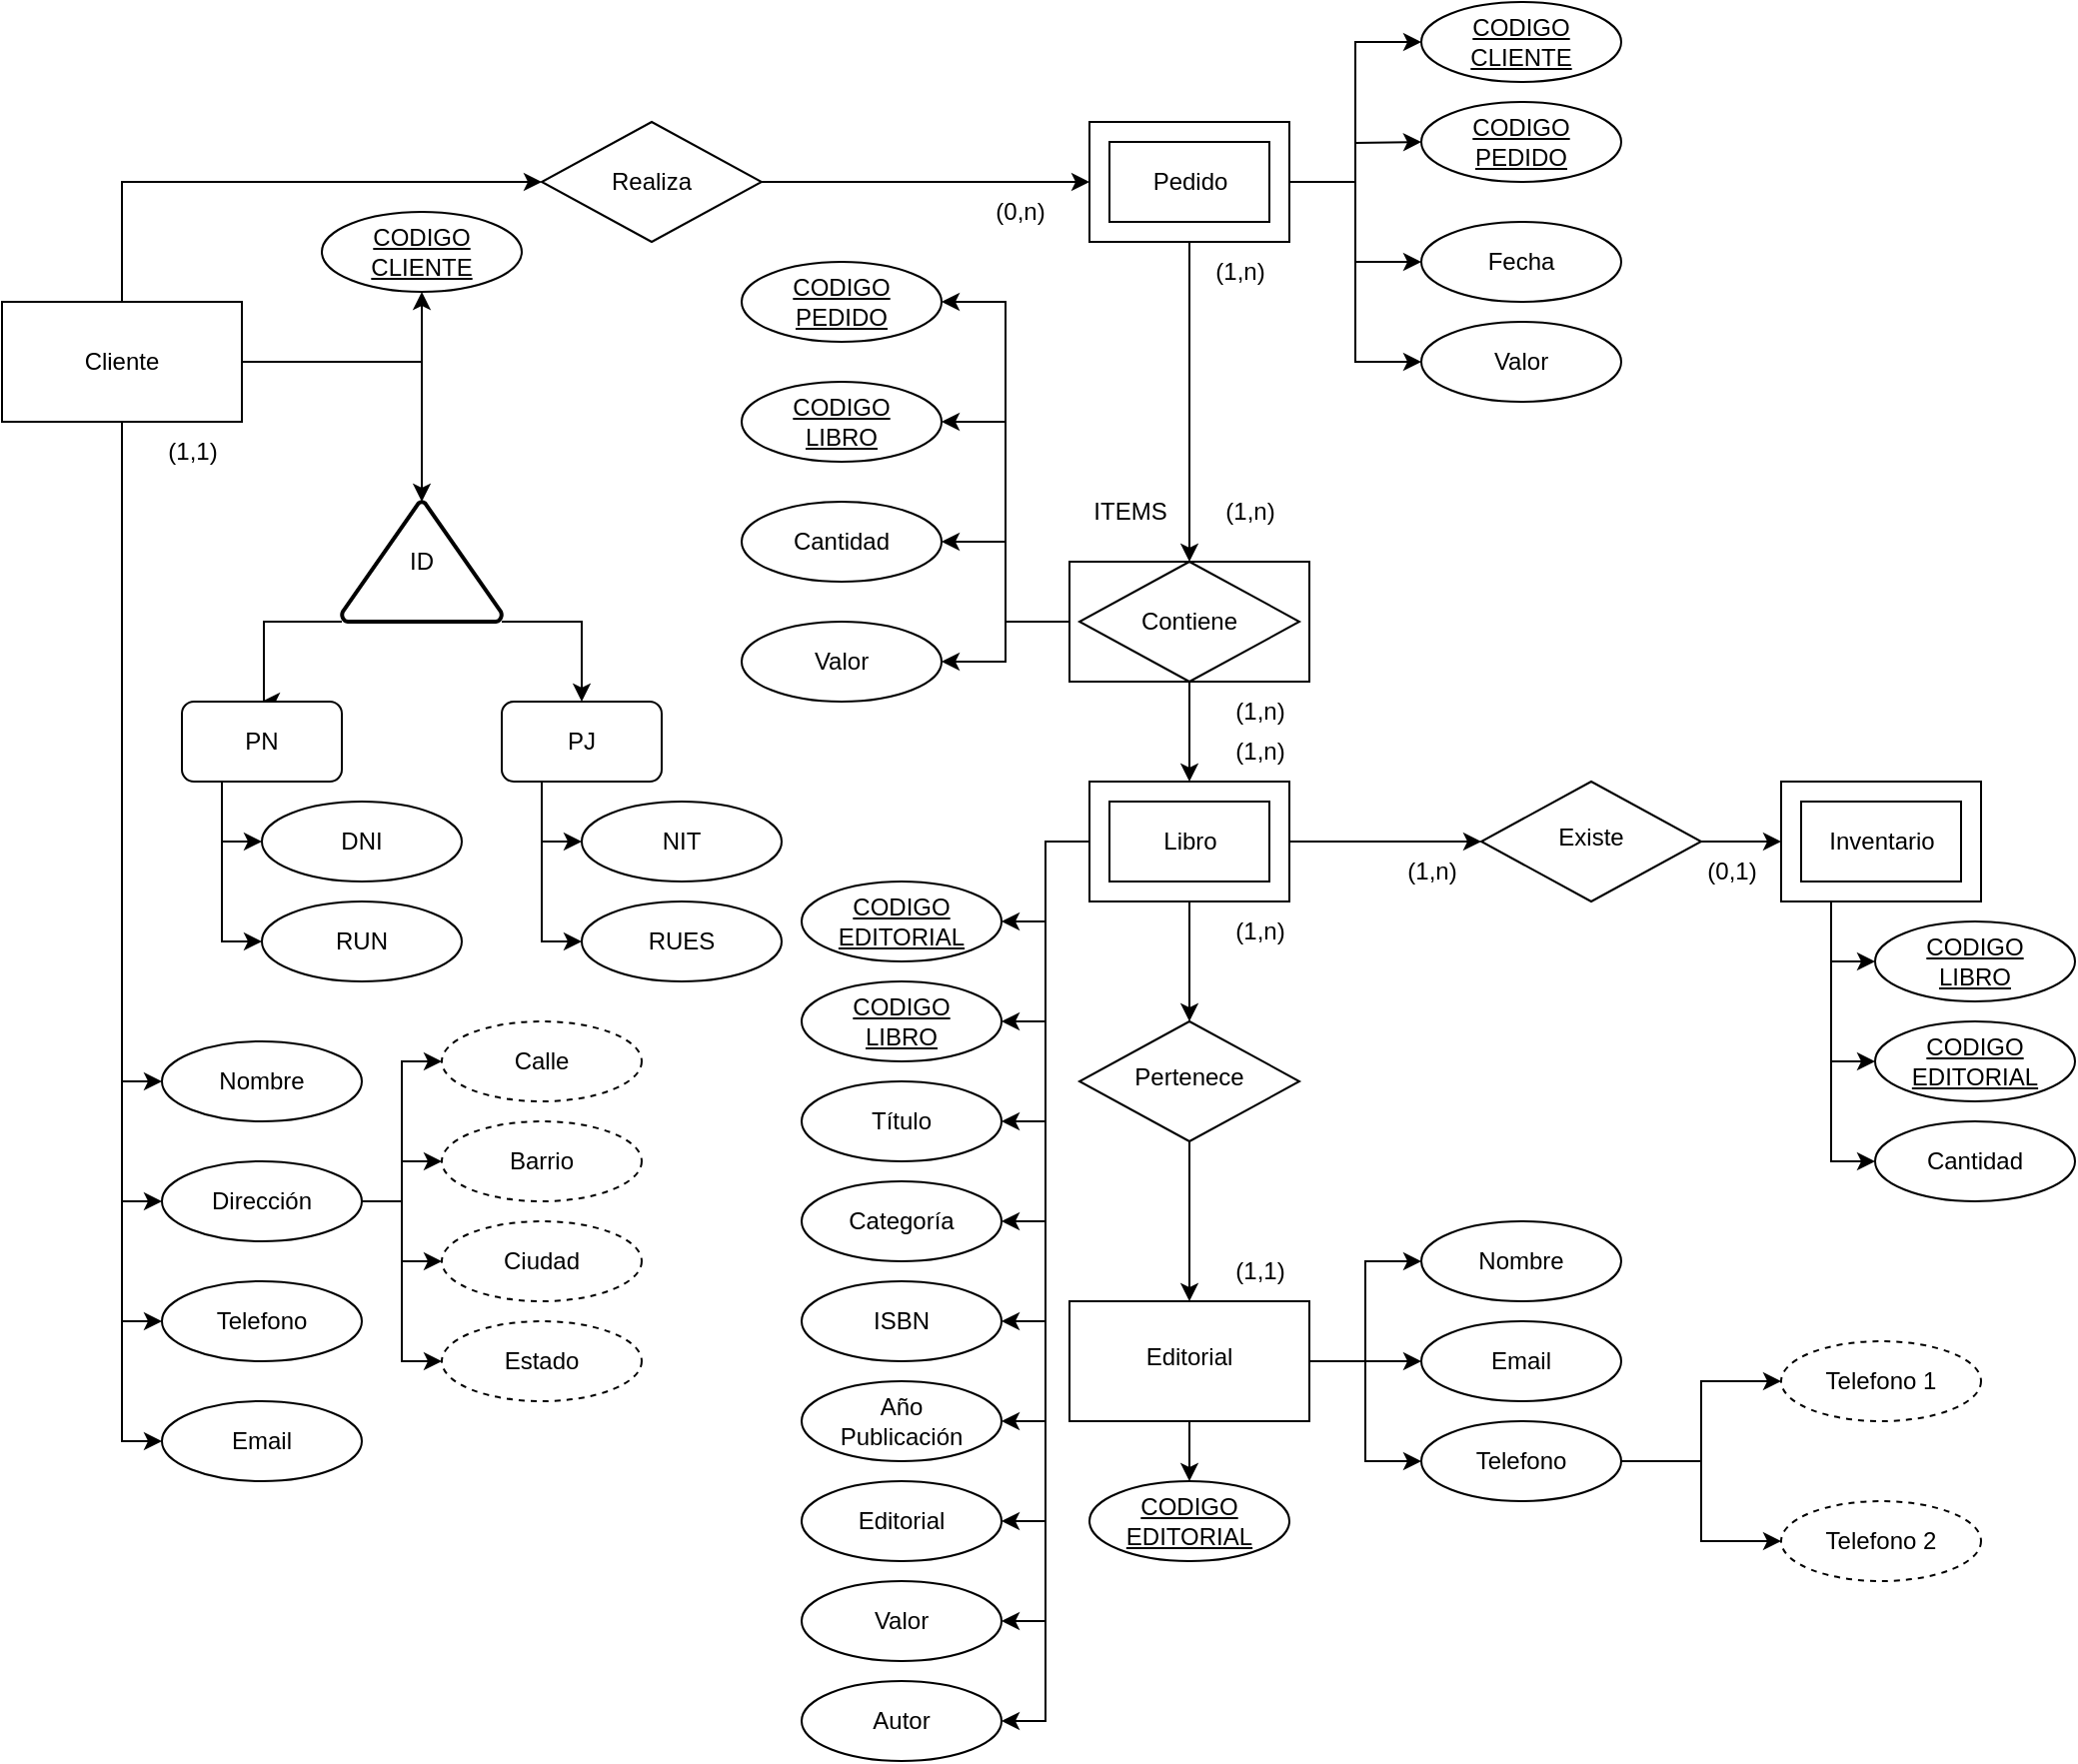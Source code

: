 <mxfile version="28.0.7">
  <diagram name="Página-1" id="wKJkgjvx-LNxscjWsxbJ">
    <mxGraphModel dx="2430" dy="877" grid="1" gridSize="10" guides="1" tooltips="1" connect="1" arrows="1" fold="1" page="1" pageScale="1" pageWidth="827" pageHeight="1169" math="0" shadow="0">
      <root>
        <mxCell id="0" />
        <mxCell id="1" parent="0" />
        <mxCell id="hLjN54tpJvyU8sjbUc9N-39" style="edgeStyle=orthogonalEdgeStyle;rounded=0;orthogonalLoop=1;jettySize=auto;html=1;exitX=0.5;exitY=1;exitDx=0;exitDy=0;exitPerimeter=0;entryX=0.5;entryY=0;entryDx=0;entryDy=0;" parent="1" source="hLjN54tpJvyU8sjbUc9N-3" target="hLjN54tpJvyU8sjbUc9N-42" edge="1">
          <mxGeometry relative="1" as="geometry">
            <mxPoint x="384" y="320" as="targetPoint" />
          </mxGeometry>
        </mxCell>
        <mxCell id="nqYZnZJpOVF91P2B-A_t-28" style="edgeStyle=orthogonalEdgeStyle;rounded=0;orthogonalLoop=1;jettySize=auto;html=1;exitX=1;exitY=0.5;exitDx=0;exitDy=0;exitPerimeter=0;entryX=0;entryY=0.5;entryDx=0;entryDy=0;" edge="1" parent="1" source="hLjN54tpJvyU8sjbUc9N-3">
          <mxGeometry relative="1" as="geometry">
            <mxPoint x="500" y="200" as="targetPoint" />
          </mxGeometry>
        </mxCell>
        <mxCell id="nqYZnZJpOVF91P2B-A_t-68" style="edgeStyle=orthogonalEdgeStyle;rounded=0;orthogonalLoop=1;jettySize=auto;html=1;exitX=1;exitY=0.5;exitDx=0;exitDy=0;exitPerimeter=0;entryX=0;entryY=0.5;entryDx=0;entryDy=0;" edge="1" parent="1" source="hLjN54tpJvyU8sjbUc9N-3" target="nqYZnZJpOVF91P2B-A_t-64">
          <mxGeometry relative="1" as="geometry" />
        </mxCell>
        <mxCell id="nqYZnZJpOVF91P2B-A_t-70" style="edgeStyle=orthogonalEdgeStyle;rounded=0;orthogonalLoop=1;jettySize=auto;html=1;exitX=1;exitY=0.5;exitDx=0;exitDy=0;exitPerimeter=0;entryX=0;entryY=0.5;entryDx=0;entryDy=0;" edge="1" parent="1" source="hLjN54tpJvyU8sjbUc9N-3" target="nqYZnZJpOVF91P2B-A_t-65">
          <mxGeometry relative="1" as="geometry" />
        </mxCell>
        <mxCell id="nqYZnZJpOVF91P2B-A_t-73" style="edgeStyle=orthogonalEdgeStyle;rounded=0;orthogonalLoop=1;jettySize=auto;html=1;exitX=1;exitY=0.5;exitDx=0;exitDy=0;exitPerimeter=0;entryX=0;entryY=0.5;entryDx=0;entryDy=0;" edge="1" parent="1" source="hLjN54tpJvyU8sjbUc9N-3" target="nqYZnZJpOVF91P2B-A_t-71">
          <mxGeometry relative="1" as="geometry" />
        </mxCell>
        <mxCell id="hLjN54tpJvyU8sjbUc9N-3" value="" style="verticalLabelPosition=bottom;verticalAlign=top;html=1;shape=mxgraph.basic.frame;dx=10;whiteSpace=wrap;" parent="1" vertex="1">
          <mxGeometry x="334" y="190" width="100" height="60" as="geometry" />
        </mxCell>
        <mxCell id="hLjN54tpJvyU8sjbUc9N-5" value="Pedido" style="text;html=1;align=center;verticalAlign=middle;resizable=0;points=[];autosize=1;strokeColor=none;fillColor=none;" parent="1" vertex="1">
          <mxGeometry x="354" y="205" width="60" height="30" as="geometry" />
        </mxCell>
        <mxCell id="nqYZnZJpOVF91P2B-A_t-127" style="edgeStyle=orthogonalEdgeStyle;rounded=0;orthogonalLoop=1;jettySize=auto;html=1;exitX=0;exitY=0.5;exitDx=0;exitDy=0;entryX=1;entryY=0.5;entryDx=0;entryDy=0;" edge="1" parent="1" source="hLjN54tpJvyU8sjbUc9N-41" target="nqYZnZJpOVF91P2B-A_t-128">
          <mxGeometry relative="1" as="geometry">
            <mxPoint x="280" y="290" as="targetPoint" />
          </mxGeometry>
        </mxCell>
        <mxCell id="nqYZnZJpOVF91P2B-A_t-132" style="edgeStyle=orthogonalEdgeStyle;rounded=0;orthogonalLoop=1;jettySize=auto;html=1;exitX=0;exitY=0.5;exitDx=0;exitDy=0;entryX=1;entryY=0.5;entryDx=0;entryDy=0;" edge="1" parent="1" source="hLjN54tpJvyU8sjbUc9N-41" target="nqYZnZJpOVF91P2B-A_t-129">
          <mxGeometry relative="1" as="geometry" />
        </mxCell>
        <mxCell id="nqYZnZJpOVF91P2B-A_t-133" style="edgeStyle=orthogonalEdgeStyle;rounded=0;orthogonalLoop=1;jettySize=auto;html=1;exitX=0;exitY=0.5;exitDx=0;exitDy=0;entryX=1;entryY=0.5;entryDx=0;entryDy=0;" edge="1" parent="1" source="hLjN54tpJvyU8sjbUc9N-41" target="nqYZnZJpOVF91P2B-A_t-130">
          <mxGeometry relative="1" as="geometry" />
        </mxCell>
        <mxCell id="nqYZnZJpOVF91P2B-A_t-134" style="edgeStyle=orthogonalEdgeStyle;rounded=0;orthogonalLoop=1;jettySize=auto;html=1;exitX=0;exitY=0.5;exitDx=0;exitDy=0;entryX=1;entryY=0.5;entryDx=0;entryDy=0;" edge="1" parent="1" source="hLjN54tpJvyU8sjbUc9N-41" target="nqYZnZJpOVF91P2B-A_t-131">
          <mxGeometry relative="1" as="geometry" />
        </mxCell>
        <mxCell id="hLjN54tpJvyU8sjbUc9N-41" value="" style="rounded=0;whiteSpace=wrap;html=1;" parent="1" vertex="1">
          <mxGeometry x="324" y="410" width="120" height="60" as="geometry" />
        </mxCell>
        <mxCell id="hLjN54tpJvyU8sjbUc9N-42" value="Contiene" style="rhombus;whiteSpace=wrap;html=1;" parent="1" vertex="1">
          <mxGeometry x="329" y="410" width="110" height="60" as="geometry" />
        </mxCell>
        <mxCell id="hLjN54tpJvyU8sjbUc9N-45" style="edgeStyle=orthogonalEdgeStyle;rounded=0;orthogonalLoop=1;jettySize=auto;html=1;entryX=0;entryY=0.5;entryDx=0;entryDy=0;entryPerimeter=0;" parent="1" source="hLjN54tpJvyU8sjbUc9N-44" edge="1" target="hLjN54tpJvyU8sjbUc9N-3">
          <mxGeometry relative="1" as="geometry">
            <mxPoint x="330" y="220" as="targetPoint" />
          </mxGeometry>
        </mxCell>
        <mxCell id="hLjN54tpJvyU8sjbUc9N-44" value="Realiza" style="rhombus;whiteSpace=wrap;html=1;" parent="1" vertex="1">
          <mxGeometry x="60" y="190" width="110" height="60" as="geometry" />
        </mxCell>
        <mxCell id="hLjN54tpJvyU8sjbUc9N-52" value="(1,n)" style="text;html=1;align=center;verticalAlign=middle;resizable=0;points=[];autosize=1;strokeColor=none;fillColor=none;" parent="1" vertex="1">
          <mxGeometry x="384" y="250" width="50" height="30" as="geometry" />
        </mxCell>
        <mxCell id="hLjN54tpJvyU8sjbUc9N-55" value="(0,n)" style="text;html=1;align=center;verticalAlign=middle;resizable=0;points=[];autosize=1;strokeColor=none;fillColor=none;" parent="1" vertex="1">
          <mxGeometry x="274" y="220" width="50" height="30" as="geometry" />
        </mxCell>
        <mxCell id="nqYZnZJpOVF91P2B-A_t-31" style="edgeStyle=orthogonalEdgeStyle;rounded=0;orthogonalLoop=1;jettySize=auto;html=1;exitX=0.5;exitY=0;exitDx=0;exitDy=0;entryX=0;entryY=0.5;entryDx=0;entryDy=0;" edge="1" parent="1" source="hLjN54tpJvyU8sjbUc9N-58" target="hLjN54tpJvyU8sjbUc9N-44">
          <mxGeometry relative="1" as="geometry">
            <mxPoint x="-149.471" y="220" as="targetPoint" />
          </mxGeometry>
        </mxCell>
        <mxCell id="nqYZnZJpOVF91P2B-A_t-97" style="edgeStyle=orthogonalEdgeStyle;rounded=0;orthogonalLoop=1;jettySize=auto;html=1;exitX=0.5;exitY=1;exitDx=0;exitDy=0;entryX=0;entryY=0.5;entryDx=0;entryDy=0;" edge="1" parent="1" source="hLjN54tpJvyU8sjbUc9N-58" target="nqYZnZJpOVF91P2B-A_t-102">
          <mxGeometry relative="1" as="geometry">
            <mxPoint x="-150.316" y="720" as="targetPoint" />
          </mxGeometry>
        </mxCell>
        <mxCell id="nqYZnZJpOVF91P2B-A_t-104" style="edgeStyle=orthogonalEdgeStyle;rounded=0;orthogonalLoop=1;jettySize=auto;html=1;exitX=0.5;exitY=1;exitDx=0;exitDy=0;entryX=0;entryY=0.5;entryDx=0;entryDy=0;" edge="1" parent="1" source="hLjN54tpJvyU8sjbUc9N-58" target="nqYZnZJpOVF91P2B-A_t-98">
          <mxGeometry relative="1" as="geometry" />
        </mxCell>
        <mxCell id="nqYZnZJpOVF91P2B-A_t-105" style="edgeStyle=orthogonalEdgeStyle;rounded=0;orthogonalLoop=1;jettySize=auto;html=1;exitX=0.5;exitY=1;exitDx=0;exitDy=0;entryX=0;entryY=0.5;entryDx=0;entryDy=0;" edge="1" parent="1" source="hLjN54tpJvyU8sjbUc9N-58" target="nqYZnZJpOVF91P2B-A_t-103">
          <mxGeometry relative="1" as="geometry" />
        </mxCell>
        <mxCell id="nqYZnZJpOVF91P2B-A_t-106" style="edgeStyle=orthogonalEdgeStyle;rounded=0;orthogonalLoop=1;jettySize=auto;html=1;exitX=0.5;exitY=1;exitDx=0;exitDy=0;entryX=0;entryY=0.5;entryDx=0;entryDy=0;" edge="1" parent="1" source="hLjN54tpJvyU8sjbUc9N-58" target="nqYZnZJpOVF91P2B-A_t-101">
          <mxGeometry relative="1" as="geometry" />
        </mxCell>
        <mxCell id="nqYZnZJpOVF91P2B-A_t-125" style="edgeStyle=orthogonalEdgeStyle;rounded=0;orthogonalLoop=1;jettySize=auto;html=1;exitX=1;exitY=0.5;exitDx=0;exitDy=0;entryX=0.5;entryY=1;entryDx=0;entryDy=0;" edge="1" parent="1" source="hLjN54tpJvyU8sjbUc9N-58" target="nqYZnZJpOVF91P2B-A_t-124">
          <mxGeometry relative="1" as="geometry" />
        </mxCell>
        <mxCell id="hLjN54tpJvyU8sjbUc9N-58" value="Cliente" style="rounded=0;whiteSpace=wrap;html=1;" parent="1" vertex="1">
          <mxGeometry x="-210" y="280" width="120" height="60" as="geometry" />
        </mxCell>
        <mxCell id="hLjN54tpJvyU8sjbUc9N-59" value="(1,1)" style="text;html=1;align=center;verticalAlign=middle;resizable=0;points=[];autosize=1;strokeColor=none;fillColor=none;" parent="1" vertex="1">
          <mxGeometry x="-140" y="340" width="50" height="30" as="geometry" />
        </mxCell>
        <mxCell id="nqYZnZJpOVF91P2B-A_t-66" style="edgeStyle=orthogonalEdgeStyle;rounded=0;orthogonalLoop=1;jettySize=auto;html=1;exitX=0;exitY=0.5;exitDx=0;exitDy=0;entryX=0;entryY=0.5;entryDx=0;entryDy=0;" edge="1" parent="1">
          <mxGeometry relative="1" as="geometry">
            <mxPoint x="500" y="200" as="sourcePoint" />
            <mxPoint x="500" y="200" as="targetPoint" />
          </mxGeometry>
        </mxCell>
        <mxCell id="hLjN54tpJvyU8sjbUc9N-79" value="(1,n)" style="text;html=1;align=center;verticalAlign=middle;resizable=0;points=[];autosize=1;strokeColor=none;fillColor=none;" parent="1" vertex="1">
          <mxGeometry x="394" y="470" width="50" height="30" as="geometry" />
        </mxCell>
        <mxCell id="hLjN54tpJvyU8sjbUc9N-85" value="" style="edgeStyle=orthogonalEdgeStyle;rounded=0;orthogonalLoop=1;jettySize=auto;html=1;" parent="1" source="hLjN54tpJvyU8sjbUc9N-80" target="hLjN54tpJvyU8sjbUc9N-84" edge="1">
          <mxGeometry relative="1" as="geometry" />
        </mxCell>
        <mxCell id="nqYZnZJpOVF91P2B-A_t-43" style="edgeStyle=orthogonalEdgeStyle;rounded=0;orthogonalLoop=1;jettySize=auto;html=1;exitX=0.5;exitY=1;exitDx=0;exitDy=0;exitPerimeter=0;entryX=0.5;entryY=0;entryDx=0;entryDy=0;" edge="1" parent="1" source="hLjN54tpJvyU8sjbUc9N-80" target="nqYZnZJpOVF91P2B-A_t-42">
          <mxGeometry relative="1" as="geometry" />
        </mxCell>
        <mxCell id="nqYZnZJpOVF91P2B-A_t-148" style="edgeStyle=orthogonalEdgeStyle;rounded=0;orthogonalLoop=1;jettySize=auto;html=1;exitX=0;exitY=0.5;exitDx=0;exitDy=0;exitPerimeter=0;entryX=1;entryY=0.5;entryDx=0;entryDy=0;" edge="1" parent="1" source="hLjN54tpJvyU8sjbUc9N-80" target="nqYZnZJpOVF91P2B-A_t-136">
          <mxGeometry relative="1" as="geometry" />
        </mxCell>
        <mxCell id="nqYZnZJpOVF91P2B-A_t-149" style="edgeStyle=orthogonalEdgeStyle;rounded=0;orthogonalLoop=1;jettySize=auto;html=1;exitX=0;exitY=0.5;exitDx=0;exitDy=0;exitPerimeter=0;entryX=1;entryY=0.5;entryDx=0;entryDy=0;" edge="1" parent="1" source="hLjN54tpJvyU8sjbUc9N-80" target="nqYZnZJpOVF91P2B-A_t-137">
          <mxGeometry relative="1" as="geometry" />
        </mxCell>
        <mxCell id="nqYZnZJpOVF91P2B-A_t-151" style="edgeStyle=orthogonalEdgeStyle;rounded=0;orthogonalLoop=1;jettySize=auto;html=1;exitX=0;exitY=0.5;exitDx=0;exitDy=0;exitPerimeter=0;entryX=1;entryY=0.5;entryDx=0;entryDy=0;" edge="1" parent="1" source="hLjN54tpJvyU8sjbUc9N-80" target="nqYZnZJpOVF91P2B-A_t-138">
          <mxGeometry relative="1" as="geometry" />
        </mxCell>
        <mxCell id="nqYZnZJpOVF91P2B-A_t-152" style="edgeStyle=orthogonalEdgeStyle;rounded=0;orthogonalLoop=1;jettySize=auto;html=1;exitX=0;exitY=0.5;exitDx=0;exitDy=0;exitPerimeter=0;entryX=1;entryY=0.5;entryDx=0;entryDy=0;" edge="1" parent="1" source="hLjN54tpJvyU8sjbUc9N-80" target="nqYZnZJpOVF91P2B-A_t-139">
          <mxGeometry relative="1" as="geometry" />
        </mxCell>
        <mxCell id="nqYZnZJpOVF91P2B-A_t-153" style="edgeStyle=orthogonalEdgeStyle;rounded=0;orthogonalLoop=1;jettySize=auto;html=1;exitX=0;exitY=0.5;exitDx=0;exitDy=0;exitPerimeter=0;entryX=1;entryY=0.5;entryDx=0;entryDy=0;" edge="1" parent="1" source="hLjN54tpJvyU8sjbUc9N-80" target="nqYZnZJpOVF91P2B-A_t-140">
          <mxGeometry relative="1" as="geometry" />
        </mxCell>
        <mxCell id="nqYZnZJpOVF91P2B-A_t-154" style="edgeStyle=orthogonalEdgeStyle;rounded=0;orthogonalLoop=1;jettySize=auto;html=1;exitX=0;exitY=0.5;exitDx=0;exitDy=0;exitPerimeter=0;entryX=1;entryY=0.5;entryDx=0;entryDy=0;" edge="1" parent="1" source="hLjN54tpJvyU8sjbUc9N-80" target="nqYZnZJpOVF91P2B-A_t-141">
          <mxGeometry relative="1" as="geometry" />
        </mxCell>
        <mxCell id="nqYZnZJpOVF91P2B-A_t-155" style="edgeStyle=orthogonalEdgeStyle;rounded=0;orthogonalLoop=1;jettySize=auto;html=1;exitX=0;exitY=0.5;exitDx=0;exitDy=0;exitPerimeter=0;entryX=1;entryY=0.5;entryDx=0;entryDy=0;" edge="1" parent="1" source="hLjN54tpJvyU8sjbUc9N-80" target="nqYZnZJpOVF91P2B-A_t-142">
          <mxGeometry relative="1" as="geometry" />
        </mxCell>
        <mxCell id="nqYZnZJpOVF91P2B-A_t-156" style="edgeStyle=orthogonalEdgeStyle;rounded=0;orthogonalLoop=1;jettySize=auto;html=1;exitX=0;exitY=0.5;exitDx=0;exitDy=0;exitPerimeter=0;entryX=1;entryY=0.5;entryDx=0;entryDy=0;" edge="1" parent="1" source="hLjN54tpJvyU8sjbUc9N-80" target="nqYZnZJpOVF91P2B-A_t-143">
          <mxGeometry relative="1" as="geometry" />
        </mxCell>
        <mxCell id="nqYZnZJpOVF91P2B-A_t-157" style="edgeStyle=orthogonalEdgeStyle;rounded=0;orthogonalLoop=1;jettySize=auto;html=1;exitX=0;exitY=0.5;exitDx=0;exitDy=0;exitPerimeter=0;entryX=1;entryY=0.5;entryDx=0;entryDy=0;" edge="1" parent="1" source="hLjN54tpJvyU8sjbUc9N-80" target="nqYZnZJpOVF91P2B-A_t-146">
          <mxGeometry relative="1" as="geometry" />
        </mxCell>
        <mxCell id="hLjN54tpJvyU8sjbUc9N-80" value="" style="verticalLabelPosition=bottom;verticalAlign=top;html=1;shape=mxgraph.basic.frame;dx=10;whiteSpace=wrap;" parent="1" vertex="1">
          <mxGeometry x="334" y="520" width="100" height="60" as="geometry" />
        </mxCell>
        <mxCell id="hLjN54tpJvyU8sjbUc9N-81" value="Libro" style="text;html=1;align=center;verticalAlign=middle;resizable=0;points=[];autosize=1;strokeColor=none;fillColor=none;" parent="1" vertex="1">
          <mxGeometry x="359" y="535" width="50" height="30" as="geometry" />
        </mxCell>
        <mxCell id="hLjN54tpJvyU8sjbUc9N-82" style="edgeStyle=orthogonalEdgeStyle;rounded=0;orthogonalLoop=1;jettySize=auto;html=1;exitX=0.5;exitY=1;exitDx=0;exitDy=0;entryX=0.5;entryY=0;entryDx=0;entryDy=0;entryPerimeter=0;" parent="1" source="hLjN54tpJvyU8sjbUc9N-42" target="hLjN54tpJvyU8sjbUc9N-80" edge="1">
          <mxGeometry relative="1" as="geometry" />
        </mxCell>
        <mxCell id="hLjN54tpJvyU8sjbUc9N-83" value="(1,n)" style="text;html=1;align=center;verticalAlign=middle;resizable=0;points=[];autosize=1;strokeColor=none;fillColor=none;" parent="1" vertex="1">
          <mxGeometry x="394" y="580" width="50" height="30" as="geometry" />
        </mxCell>
        <mxCell id="nqYZnZJpOVF91P2B-A_t-1" style="edgeStyle=orthogonalEdgeStyle;rounded=0;orthogonalLoop=1;jettySize=auto;html=1;exitX=1;exitY=0.5;exitDx=0;exitDy=0;" edge="1" parent="1" source="hLjN54tpJvyU8sjbUc9N-84">
          <mxGeometry relative="1" as="geometry">
            <mxPoint x="680" y="550" as="targetPoint" />
          </mxGeometry>
        </mxCell>
        <mxCell id="hLjN54tpJvyU8sjbUc9N-84" value="&lt;div&gt;&lt;br&gt;&lt;/div&gt;&lt;div&gt;Existe&lt;/div&gt;" style="rhombus;whiteSpace=wrap;html=1;verticalAlign=top;" parent="1" vertex="1">
          <mxGeometry x="530" y="520" width="110" height="60" as="geometry" />
        </mxCell>
        <mxCell id="hLjN54tpJvyU8sjbUc9N-86" value="(1,n)" style="text;html=1;align=center;verticalAlign=middle;resizable=0;points=[];autosize=1;strokeColor=none;fillColor=none;" parent="1" vertex="1">
          <mxGeometry x="480" y="550" width="50" height="30" as="geometry" />
        </mxCell>
        <mxCell id="nqYZnZJpOVF91P2B-A_t-77" style="edgeStyle=orthogonalEdgeStyle;rounded=0;orthogonalLoop=1;jettySize=auto;html=1;exitX=0;exitY=0;exitDx=25;exitDy=60;exitPerimeter=0;entryX=0;entryY=0.5;entryDx=0;entryDy=0;" edge="1" parent="1" source="nqYZnZJpOVF91P2B-A_t-2" target="nqYZnZJpOVF91P2B-A_t-76">
          <mxGeometry relative="1" as="geometry" />
        </mxCell>
        <mxCell id="nqYZnZJpOVF91P2B-A_t-78" style="edgeStyle=orthogonalEdgeStyle;rounded=0;orthogonalLoop=1;jettySize=auto;html=1;exitX=0;exitY=0;exitDx=25;exitDy=60;exitPerimeter=0;entryX=0;entryY=0.5;entryDx=0;entryDy=0;" edge="1" parent="1" source="nqYZnZJpOVF91P2B-A_t-2" target="nqYZnZJpOVF91P2B-A_t-75">
          <mxGeometry relative="1" as="geometry" />
        </mxCell>
        <mxCell id="nqYZnZJpOVF91P2B-A_t-79" style="edgeStyle=orthogonalEdgeStyle;rounded=0;orthogonalLoop=1;jettySize=auto;html=1;exitX=0;exitY=0;exitDx=25;exitDy=60;exitPerimeter=0;entryX=0;entryY=0.5;entryDx=0;entryDy=0;" edge="1" parent="1" source="nqYZnZJpOVF91P2B-A_t-2" target="nqYZnZJpOVF91P2B-A_t-74">
          <mxGeometry relative="1" as="geometry">
            <Array as="points">
              <mxPoint x="705" y="610" />
            </Array>
          </mxGeometry>
        </mxCell>
        <mxCell id="nqYZnZJpOVF91P2B-A_t-2" value="" style="verticalLabelPosition=bottom;verticalAlign=top;html=1;shape=mxgraph.basic.frame;dx=10;whiteSpace=wrap;" vertex="1" parent="1">
          <mxGeometry x="680" y="520" width="100" height="60" as="geometry" />
        </mxCell>
        <mxCell id="nqYZnZJpOVF91P2B-A_t-5" value="Inventario" style="text;html=1;align=center;verticalAlign=middle;resizable=0;points=[];autosize=1;strokeColor=none;fillColor=none;" vertex="1" parent="1">
          <mxGeometry x="690" y="535" width="80" height="30" as="geometry" />
        </mxCell>
        <mxCell id="nqYZnZJpOVF91P2B-A_t-6" value="(0,1&lt;span style=&quot;background-color: transparent; color: light-dark(rgb(0, 0, 0), rgb(255, 255, 255));&quot;&gt;)&lt;/span&gt;" style="text;html=1;align=center;verticalAlign=middle;resizable=0;points=[];autosize=1;strokeColor=none;fillColor=none;" vertex="1" parent="1">
          <mxGeometry x="630" y="550" width="50" height="30" as="geometry" />
        </mxCell>
        <mxCell id="nqYZnZJpOVF91P2B-A_t-10" style="edgeStyle=orthogonalEdgeStyle;rounded=0;orthogonalLoop=1;jettySize=auto;html=1;exitX=1;exitY=0;exitDx=0;exitDy=0;exitPerimeter=0;" edge="1" parent="1" source="nqYZnZJpOVF91P2B-A_t-7">
          <mxGeometry relative="1" as="geometry">
            <mxPoint x="-80" y="480" as="targetPoint" />
            <Array as="points">
              <mxPoint x="-79" y="440" />
              <mxPoint x="-79" y="480" />
            </Array>
          </mxGeometry>
        </mxCell>
        <mxCell id="nqYZnZJpOVF91P2B-A_t-145" style="edgeStyle=orthogonalEdgeStyle;rounded=0;orthogonalLoop=1;jettySize=auto;html=1;exitX=0;exitY=0;exitDx=0;exitDy=0;exitPerimeter=0;entryX=0.5;entryY=0;entryDx=0;entryDy=0;" edge="1" parent="1" source="nqYZnZJpOVF91P2B-A_t-7" target="nqYZnZJpOVF91P2B-A_t-12">
          <mxGeometry relative="1" as="geometry">
            <Array as="points">
              <mxPoint x="80" y="440" />
            </Array>
          </mxGeometry>
        </mxCell>
        <mxCell id="nqYZnZJpOVF91P2B-A_t-7" value="ID" style="strokeWidth=2;html=1;shape=mxgraph.flowchart.merge_or_storage;whiteSpace=wrap;direction=west;" vertex="1" parent="1">
          <mxGeometry x="-40" y="380" width="80" height="60" as="geometry" />
        </mxCell>
        <mxCell id="nqYZnZJpOVF91P2B-A_t-84" style="edgeStyle=orthogonalEdgeStyle;rounded=0;orthogonalLoop=1;jettySize=auto;html=1;exitX=0.25;exitY=1;exitDx=0;exitDy=0;entryX=0;entryY=0.5;entryDx=0;entryDy=0;" edge="1" parent="1" source="nqYZnZJpOVF91P2B-A_t-11" target="nqYZnZJpOVF91P2B-A_t-80">
          <mxGeometry relative="1" as="geometry" />
        </mxCell>
        <mxCell id="nqYZnZJpOVF91P2B-A_t-85" style="edgeStyle=orthogonalEdgeStyle;rounded=0;orthogonalLoop=1;jettySize=auto;html=1;exitX=0.25;exitY=1;exitDx=0;exitDy=0;entryX=0;entryY=0.5;entryDx=0;entryDy=0;" edge="1" parent="1" source="nqYZnZJpOVF91P2B-A_t-11" target="nqYZnZJpOVF91P2B-A_t-81">
          <mxGeometry relative="1" as="geometry">
            <Array as="points">
              <mxPoint x="-100" y="550" />
            </Array>
          </mxGeometry>
        </mxCell>
        <mxCell id="nqYZnZJpOVF91P2B-A_t-11" value="PN" style="rounded=1;whiteSpace=wrap;html=1;" vertex="1" parent="1">
          <mxGeometry x="-120" y="480" width="80" height="40" as="geometry" />
        </mxCell>
        <mxCell id="nqYZnZJpOVF91P2B-A_t-86" style="edgeStyle=orthogonalEdgeStyle;rounded=0;orthogonalLoop=1;jettySize=auto;html=1;exitX=0.25;exitY=1;exitDx=0;exitDy=0;entryX=0;entryY=0.5;entryDx=0;entryDy=0;" edge="1" parent="1" source="nqYZnZJpOVF91P2B-A_t-12" target="nqYZnZJpOVF91P2B-A_t-82">
          <mxGeometry relative="1" as="geometry" />
        </mxCell>
        <mxCell id="nqYZnZJpOVF91P2B-A_t-87" style="edgeStyle=orthogonalEdgeStyle;rounded=0;orthogonalLoop=1;jettySize=auto;html=1;exitX=0.25;exitY=1;exitDx=0;exitDy=0;entryX=0;entryY=0.5;entryDx=0;entryDy=0;" edge="1" parent="1" source="nqYZnZJpOVF91P2B-A_t-12" target="nqYZnZJpOVF91P2B-A_t-83">
          <mxGeometry relative="1" as="geometry">
            <Array as="points">
              <mxPoint x="60" y="550" />
            </Array>
          </mxGeometry>
        </mxCell>
        <mxCell id="nqYZnZJpOVF91P2B-A_t-12" value="PJ" style="rounded=1;whiteSpace=wrap;html=1;" vertex="1" parent="1">
          <mxGeometry x="40" y="480" width="80" height="40" as="geometry" />
        </mxCell>
        <mxCell id="nqYZnZJpOVF91P2B-A_t-38" value="(1,n)" style="text;html=1;align=center;verticalAlign=middle;resizable=0;points=[];autosize=1;strokeColor=none;fillColor=none;" vertex="1" parent="1">
          <mxGeometry x="389" y="370" width="50" height="30" as="geometry" />
        </mxCell>
        <mxCell id="nqYZnZJpOVF91P2B-A_t-40" value="ITEMS" style="text;html=1;align=center;verticalAlign=middle;resizable=0;points=[];autosize=1;strokeColor=none;fillColor=none;" vertex="1" parent="1">
          <mxGeometry x="324" y="370" width="60" height="30" as="geometry" />
        </mxCell>
        <mxCell id="nqYZnZJpOVF91P2B-A_t-41" value="(1,n)" style="text;html=1;align=center;verticalAlign=middle;resizable=0;points=[];autosize=1;strokeColor=none;fillColor=none;" vertex="1" parent="1">
          <mxGeometry x="394" y="490" width="50" height="30" as="geometry" />
        </mxCell>
        <mxCell id="nqYZnZJpOVF91P2B-A_t-45" value="" style="edgeStyle=orthogonalEdgeStyle;rounded=0;orthogonalLoop=1;jettySize=auto;html=1;" edge="1" parent="1" source="nqYZnZJpOVF91P2B-A_t-42" target="nqYZnZJpOVF91P2B-A_t-44">
          <mxGeometry relative="1" as="geometry" />
        </mxCell>
        <mxCell id="nqYZnZJpOVF91P2B-A_t-42" value="&lt;div&gt;&lt;br&gt;&lt;/div&gt;Pertenece" style="rhombus;whiteSpace=wrap;html=1;verticalAlign=top;" vertex="1" parent="1">
          <mxGeometry x="329" y="640" width="110" height="60" as="geometry" />
        </mxCell>
        <mxCell id="nqYZnZJpOVF91P2B-A_t-118" style="edgeStyle=orthogonalEdgeStyle;rounded=0;orthogonalLoop=1;jettySize=auto;html=1;exitX=1;exitY=0.5;exitDx=0;exitDy=0;entryX=0;entryY=0.5;entryDx=0;entryDy=0;" edge="1" parent="1" source="nqYZnZJpOVF91P2B-A_t-44" target="nqYZnZJpOVF91P2B-A_t-89">
          <mxGeometry relative="1" as="geometry" />
        </mxCell>
        <mxCell id="nqYZnZJpOVF91P2B-A_t-119" style="edgeStyle=orthogonalEdgeStyle;rounded=0;orthogonalLoop=1;jettySize=auto;html=1;exitX=1;exitY=0.5;exitDx=0;exitDy=0;entryX=0;entryY=0.5;entryDx=0;entryDy=0;" edge="1" parent="1" source="nqYZnZJpOVF91P2B-A_t-44" target="nqYZnZJpOVF91P2B-A_t-90">
          <mxGeometry relative="1" as="geometry" />
        </mxCell>
        <mxCell id="nqYZnZJpOVF91P2B-A_t-120" style="edgeStyle=orthogonalEdgeStyle;rounded=0;orthogonalLoop=1;jettySize=auto;html=1;exitX=1;exitY=0.5;exitDx=0;exitDy=0;entryX=0;entryY=0.5;entryDx=0;entryDy=0;" edge="1" parent="1" source="nqYZnZJpOVF91P2B-A_t-44" target="nqYZnZJpOVF91P2B-A_t-88">
          <mxGeometry relative="1" as="geometry" />
        </mxCell>
        <mxCell id="nqYZnZJpOVF91P2B-A_t-123" style="edgeStyle=orthogonalEdgeStyle;rounded=0;orthogonalLoop=1;jettySize=auto;html=1;exitX=0.5;exitY=1;exitDx=0;exitDy=0;entryX=0.5;entryY=0;entryDx=0;entryDy=0;" edge="1" parent="1" source="nqYZnZJpOVF91P2B-A_t-44" target="nqYZnZJpOVF91P2B-A_t-122">
          <mxGeometry relative="1" as="geometry" />
        </mxCell>
        <mxCell id="nqYZnZJpOVF91P2B-A_t-44" value="&lt;div&gt;&lt;br&gt;&lt;/div&gt;&lt;div&gt;Editorial&lt;/div&gt;" style="whiteSpace=wrap;html=1;verticalAlign=top;" vertex="1" parent="1">
          <mxGeometry x="324" y="780" width="120" height="60" as="geometry" />
        </mxCell>
        <mxCell id="nqYZnZJpOVF91P2B-A_t-46" value="(1,1)" style="text;html=1;align=center;verticalAlign=middle;resizable=0;points=[];autosize=1;strokeColor=none;fillColor=none;" vertex="1" parent="1">
          <mxGeometry x="394" y="750" width="50" height="30" as="geometry" />
        </mxCell>
        <mxCell id="nqYZnZJpOVF91P2B-A_t-58" value="Telefono 1" style="ellipse;whiteSpace=wrap;html=1;align=center;dashed=1;" vertex="1" parent="1">
          <mxGeometry x="680" y="800" width="100" height="40" as="geometry" />
        </mxCell>
        <mxCell id="nqYZnZJpOVF91P2B-A_t-59" value="Telefono 2" style="ellipse;whiteSpace=wrap;html=1;align=center;dashed=1;" vertex="1" parent="1">
          <mxGeometry x="680" y="880" width="100" height="40" as="geometry" />
        </mxCell>
        <mxCell id="nqYZnZJpOVF91P2B-A_t-64" value="Fecha" style="ellipse;whiteSpace=wrap;html=1;align=center;" vertex="1" parent="1">
          <mxGeometry x="500" y="240" width="100" height="40" as="geometry" />
        </mxCell>
        <mxCell id="nqYZnZJpOVF91P2B-A_t-65" value="Valor" style="ellipse;whiteSpace=wrap;html=1;align=center;" vertex="1" parent="1">
          <mxGeometry x="500" y="290" width="100" height="40" as="geometry" />
        </mxCell>
        <mxCell id="nqYZnZJpOVF91P2B-A_t-71" value="CODIGO&lt;div&gt;CLIENTE&lt;/div&gt;" style="ellipse;whiteSpace=wrap;html=1;align=center;fontStyle=4;" vertex="1" parent="1">
          <mxGeometry x="500" y="130" width="100" height="40" as="geometry" />
        </mxCell>
        <mxCell id="nqYZnZJpOVF91P2B-A_t-72" value="CODIGO&lt;div&gt;PEDIDO&lt;/div&gt;" style="ellipse;whiteSpace=wrap;html=1;align=center;fontStyle=4;" vertex="1" parent="1">
          <mxGeometry x="500" y="180" width="100" height="40" as="geometry" />
        </mxCell>
        <mxCell id="nqYZnZJpOVF91P2B-A_t-74" value="CODIGO&lt;div&gt;LIBRO&lt;/div&gt;" style="ellipse;whiteSpace=wrap;html=1;align=center;fontStyle=4;" vertex="1" parent="1">
          <mxGeometry x="727" y="590" width="100" height="40" as="geometry" />
        </mxCell>
        <mxCell id="nqYZnZJpOVF91P2B-A_t-75" value="CODIGO&lt;div&gt;EDITORIAL&lt;/div&gt;" style="ellipse;whiteSpace=wrap;html=1;align=center;fontStyle=4;" vertex="1" parent="1">
          <mxGeometry x="727" y="640" width="100" height="40" as="geometry" />
        </mxCell>
        <mxCell id="nqYZnZJpOVF91P2B-A_t-76" value="Cantidad" style="ellipse;whiteSpace=wrap;html=1;align=center;" vertex="1" parent="1">
          <mxGeometry x="727" y="690" width="100" height="40" as="geometry" />
        </mxCell>
        <mxCell id="nqYZnZJpOVF91P2B-A_t-80" value="RUN" style="ellipse;whiteSpace=wrap;html=1;align=center;" vertex="1" parent="1">
          <mxGeometry x="-80" y="580" width="100" height="40" as="geometry" />
        </mxCell>
        <mxCell id="nqYZnZJpOVF91P2B-A_t-81" value="DNI" style="ellipse;whiteSpace=wrap;html=1;align=center;" vertex="1" parent="1">
          <mxGeometry x="-80" y="530" width="100" height="40" as="geometry" />
        </mxCell>
        <mxCell id="nqYZnZJpOVF91P2B-A_t-82" value="RUES" style="ellipse;whiteSpace=wrap;html=1;align=center;" vertex="1" parent="1">
          <mxGeometry x="80" y="580" width="100" height="40" as="geometry" />
        </mxCell>
        <mxCell id="nqYZnZJpOVF91P2B-A_t-83" value="NIT" style="ellipse;whiteSpace=wrap;html=1;align=center;" vertex="1" parent="1">
          <mxGeometry x="80" y="530" width="100" height="40" as="geometry" />
        </mxCell>
        <mxCell id="nqYZnZJpOVF91P2B-A_t-93" style="edgeStyle=orthogonalEdgeStyle;rounded=0;orthogonalLoop=1;jettySize=auto;html=1;exitX=1;exitY=0.5;exitDx=0;exitDy=0;entryX=0;entryY=0.5;entryDx=0;entryDy=0;" edge="1" parent="1" source="nqYZnZJpOVF91P2B-A_t-88" target="nqYZnZJpOVF91P2B-A_t-58">
          <mxGeometry relative="1" as="geometry" />
        </mxCell>
        <mxCell id="nqYZnZJpOVF91P2B-A_t-94" style="edgeStyle=orthogonalEdgeStyle;rounded=0;orthogonalLoop=1;jettySize=auto;html=1;exitX=1;exitY=0.5;exitDx=0;exitDy=0;entryX=0;entryY=0.5;entryDx=0;entryDy=0;" edge="1" parent="1" source="nqYZnZJpOVF91P2B-A_t-88" target="nqYZnZJpOVF91P2B-A_t-59">
          <mxGeometry relative="1" as="geometry" />
        </mxCell>
        <mxCell id="nqYZnZJpOVF91P2B-A_t-88" value="Telefono" style="ellipse;whiteSpace=wrap;html=1;align=center;" vertex="1" parent="1">
          <mxGeometry x="500" y="840" width="100" height="40" as="geometry" />
        </mxCell>
        <mxCell id="nqYZnZJpOVF91P2B-A_t-89" value="Nombre" style="ellipse;whiteSpace=wrap;html=1;align=center;" vertex="1" parent="1">
          <mxGeometry x="500" y="740" width="100" height="40" as="geometry" />
        </mxCell>
        <mxCell id="nqYZnZJpOVF91P2B-A_t-90" value="Email" style="ellipse;whiteSpace=wrap;html=1;align=center;" vertex="1" parent="1">
          <mxGeometry x="500" y="790" width="100" height="40" as="geometry" />
        </mxCell>
        <mxCell id="nqYZnZJpOVF91P2B-A_t-98" value="Nombre" style="ellipse;whiteSpace=wrap;html=1;align=center;" vertex="1" parent="1">
          <mxGeometry x="-130" y="650" width="100" height="40" as="geometry" />
        </mxCell>
        <mxCell id="nqYZnZJpOVF91P2B-A_t-101" value="Telefono" style="ellipse;whiteSpace=wrap;html=1;align=center;" vertex="1" parent="1">
          <mxGeometry x="-130" y="770" width="100" height="40" as="geometry" />
        </mxCell>
        <mxCell id="nqYZnZJpOVF91P2B-A_t-102" value="Email" style="ellipse;whiteSpace=wrap;html=1;align=center;" vertex="1" parent="1">
          <mxGeometry x="-130" y="830" width="100" height="40" as="geometry" />
        </mxCell>
        <mxCell id="nqYZnZJpOVF91P2B-A_t-111" style="edgeStyle=orthogonalEdgeStyle;rounded=0;orthogonalLoop=1;jettySize=auto;html=1;exitX=1;exitY=0.5;exitDx=0;exitDy=0;entryX=0;entryY=0.5;entryDx=0;entryDy=0;" edge="1" parent="1" source="nqYZnZJpOVF91P2B-A_t-103" target="nqYZnZJpOVF91P2B-A_t-107">
          <mxGeometry relative="1" as="geometry" />
        </mxCell>
        <mxCell id="nqYZnZJpOVF91P2B-A_t-112" style="edgeStyle=orthogonalEdgeStyle;rounded=0;orthogonalLoop=1;jettySize=auto;html=1;exitX=1;exitY=0.5;exitDx=0;exitDy=0;entryX=0;entryY=0.5;entryDx=0;entryDy=0;" edge="1" parent="1" source="nqYZnZJpOVF91P2B-A_t-103" target="nqYZnZJpOVF91P2B-A_t-110">
          <mxGeometry relative="1" as="geometry" />
        </mxCell>
        <mxCell id="nqYZnZJpOVF91P2B-A_t-113" style="edgeStyle=orthogonalEdgeStyle;rounded=0;orthogonalLoop=1;jettySize=auto;html=1;exitX=1;exitY=0.5;exitDx=0;exitDy=0;entryX=0;entryY=0.5;entryDx=0;entryDy=0;" edge="1" parent="1" source="nqYZnZJpOVF91P2B-A_t-103" target="nqYZnZJpOVF91P2B-A_t-108">
          <mxGeometry relative="1" as="geometry" />
        </mxCell>
        <mxCell id="nqYZnZJpOVF91P2B-A_t-114" style="edgeStyle=orthogonalEdgeStyle;rounded=0;orthogonalLoop=1;jettySize=auto;html=1;exitX=1;exitY=0.5;exitDx=0;exitDy=0;entryX=0;entryY=0.5;entryDx=0;entryDy=0;" edge="1" parent="1" source="nqYZnZJpOVF91P2B-A_t-103" target="nqYZnZJpOVF91P2B-A_t-109">
          <mxGeometry relative="1" as="geometry" />
        </mxCell>
        <mxCell id="nqYZnZJpOVF91P2B-A_t-103" value="Dirección" style="ellipse;whiteSpace=wrap;html=1;align=center;" vertex="1" parent="1">
          <mxGeometry x="-130" y="710" width="100" height="40" as="geometry" />
        </mxCell>
        <mxCell id="nqYZnZJpOVF91P2B-A_t-107" value="Calle" style="ellipse;whiteSpace=wrap;html=1;align=center;dashed=1;" vertex="1" parent="1">
          <mxGeometry x="10" y="640" width="100" height="40" as="geometry" />
        </mxCell>
        <mxCell id="nqYZnZJpOVF91P2B-A_t-108" value="Barrio" style="ellipse;whiteSpace=wrap;html=1;align=center;dashed=1;" vertex="1" parent="1">
          <mxGeometry x="10" y="690" width="100" height="40" as="geometry" />
        </mxCell>
        <mxCell id="nqYZnZJpOVF91P2B-A_t-109" value="Ciudad" style="ellipse;whiteSpace=wrap;html=1;align=center;dashed=1;" vertex="1" parent="1">
          <mxGeometry x="10" y="740" width="100" height="40" as="geometry" />
        </mxCell>
        <mxCell id="nqYZnZJpOVF91P2B-A_t-110" value="Estado" style="ellipse;whiteSpace=wrap;html=1;align=center;dashed=1;" vertex="1" parent="1">
          <mxGeometry x="10" y="790" width="100" height="40" as="geometry" />
        </mxCell>
        <mxCell id="nqYZnZJpOVF91P2B-A_t-122" value="CODIGO&lt;div&gt;EDITORIAL&lt;/div&gt;" style="ellipse;whiteSpace=wrap;html=1;align=center;fontStyle=4;" vertex="1" parent="1">
          <mxGeometry x="334" y="870" width="100" height="40" as="geometry" />
        </mxCell>
        <mxCell id="nqYZnZJpOVF91P2B-A_t-124" value="CODIGO&lt;div&gt;CLIENTE&lt;/div&gt;" style="ellipse;whiteSpace=wrap;html=1;align=center;fontStyle=4;" vertex="1" parent="1">
          <mxGeometry x="-50" y="235" width="100" height="40" as="geometry" />
        </mxCell>
        <mxCell id="nqYZnZJpOVF91P2B-A_t-128" value="CODIGO&lt;div&gt;PEDIDO&lt;/div&gt;" style="ellipse;whiteSpace=wrap;html=1;align=center;fontStyle=4;" vertex="1" parent="1">
          <mxGeometry x="160" y="260" width="100" height="40" as="geometry" />
        </mxCell>
        <mxCell id="nqYZnZJpOVF91P2B-A_t-129" value="CODIGO&lt;div&gt;LIBRO&lt;/div&gt;" style="ellipse;whiteSpace=wrap;html=1;align=center;fontStyle=4;" vertex="1" parent="1">
          <mxGeometry x="160" y="320" width="100" height="40" as="geometry" />
        </mxCell>
        <mxCell id="nqYZnZJpOVF91P2B-A_t-130" value="Cantidad" style="ellipse;whiteSpace=wrap;html=1;align=center;" vertex="1" parent="1">
          <mxGeometry x="160" y="380" width="100" height="40" as="geometry" />
        </mxCell>
        <mxCell id="nqYZnZJpOVF91P2B-A_t-131" value="Valor" style="ellipse;whiteSpace=wrap;html=1;align=center;" vertex="1" parent="1">
          <mxGeometry x="160" y="440" width="100" height="40" as="geometry" />
        </mxCell>
        <mxCell id="nqYZnZJpOVF91P2B-A_t-136" value="CODIGO&lt;div&gt;EDITORIAL&lt;/div&gt;" style="ellipse;whiteSpace=wrap;html=1;align=center;fontStyle=4;" vertex="1" parent="1">
          <mxGeometry x="190" y="570" width="100" height="40" as="geometry" />
        </mxCell>
        <mxCell id="nqYZnZJpOVF91P2B-A_t-137" value="CODIGO&lt;div&gt;LIBRO&lt;/div&gt;" style="ellipse;whiteSpace=wrap;html=1;align=center;fontStyle=4;" vertex="1" parent="1">
          <mxGeometry x="190" y="620" width="100" height="40" as="geometry" />
        </mxCell>
        <mxCell id="nqYZnZJpOVF91P2B-A_t-138" value="Título" style="ellipse;whiteSpace=wrap;html=1;align=center;" vertex="1" parent="1">
          <mxGeometry x="190" y="670" width="100" height="40" as="geometry" />
        </mxCell>
        <mxCell id="nqYZnZJpOVF91P2B-A_t-139" value="Categoría" style="ellipse;whiteSpace=wrap;html=1;align=center;" vertex="1" parent="1">
          <mxGeometry x="190" y="720" width="100" height="40" as="geometry" />
        </mxCell>
        <mxCell id="nqYZnZJpOVF91P2B-A_t-140" value="ISBN" style="ellipse;whiteSpace=wrap;html=1;align=center;" vertex="1" parent="1">
          <mxGeometry x="190" y="770" width="100" height="40" as="geometry" />
        </mxCell>
        <mxCell id="nqYZnZJpOVF91P2B-A_t-141" value="Año&lt;div&gt;Publicación&lt;/div&gt;" style="ellipse;whiteSpace=wrap;html=1;align=center;" vertex="1" parent="1">
          <mxGeometry x="190" y="820" width="100" height="40" as="geometry" />
        </mxCell>
        <mxCell id="nqYZnZJpOVF91P2B-A_t-142" value="Editorial" style="ellipse;whiteSpace=wrap;html=1;align=center;" vertex="1" parent="1">
          <mxGeometry x="190" y="870" width="100" height="40" as="geometry" />
        </mxCell>
        <mxCell id="nqYZnZJpOVF91P2B-A_t-143" value="Valor" style="ellipse;whiteSpace=wrap;html=1;align=center;" vertex="1" parent="1">
          <mxGeometry x="190" y="920" width="100" height="40" as="geometry" />
        </mxCell>
        <mxCell id="nqYZnZJpOVF91P2B-A_t-144" style="edgeStyle=orthogonalEdgeStyle;rounded=0;orthogonalLoop=1;jettySize=auto;html=1;exitX=1;exitY=0.5;exitDx=0;exitDy=0;entryX=0.5;entryY=1;entryDx=0;entryDy=0;entryPerimeter=0;" edge="1" parent="1" source="hLjN54tpJvyU8sjbUc9N-58" target="nqYZnZJpOVF91P2B-A_t-7">
          <mxGeometry relative="1" as="geometry" />
        </mxCell>
        <mxCell id="nqYZnZJpOVF91P2B-A_t-146" value="Autor" style="ellipse;whiteSpace=wrap;html=1;align=center;" vertex="1" parent="1">
          <mxGeometry x="190" y="970" width="100" height="40" as="geometry" />
        </mxCell>
      </root>
    </mxGraphModel>
  </diagram>
</mxfile>
